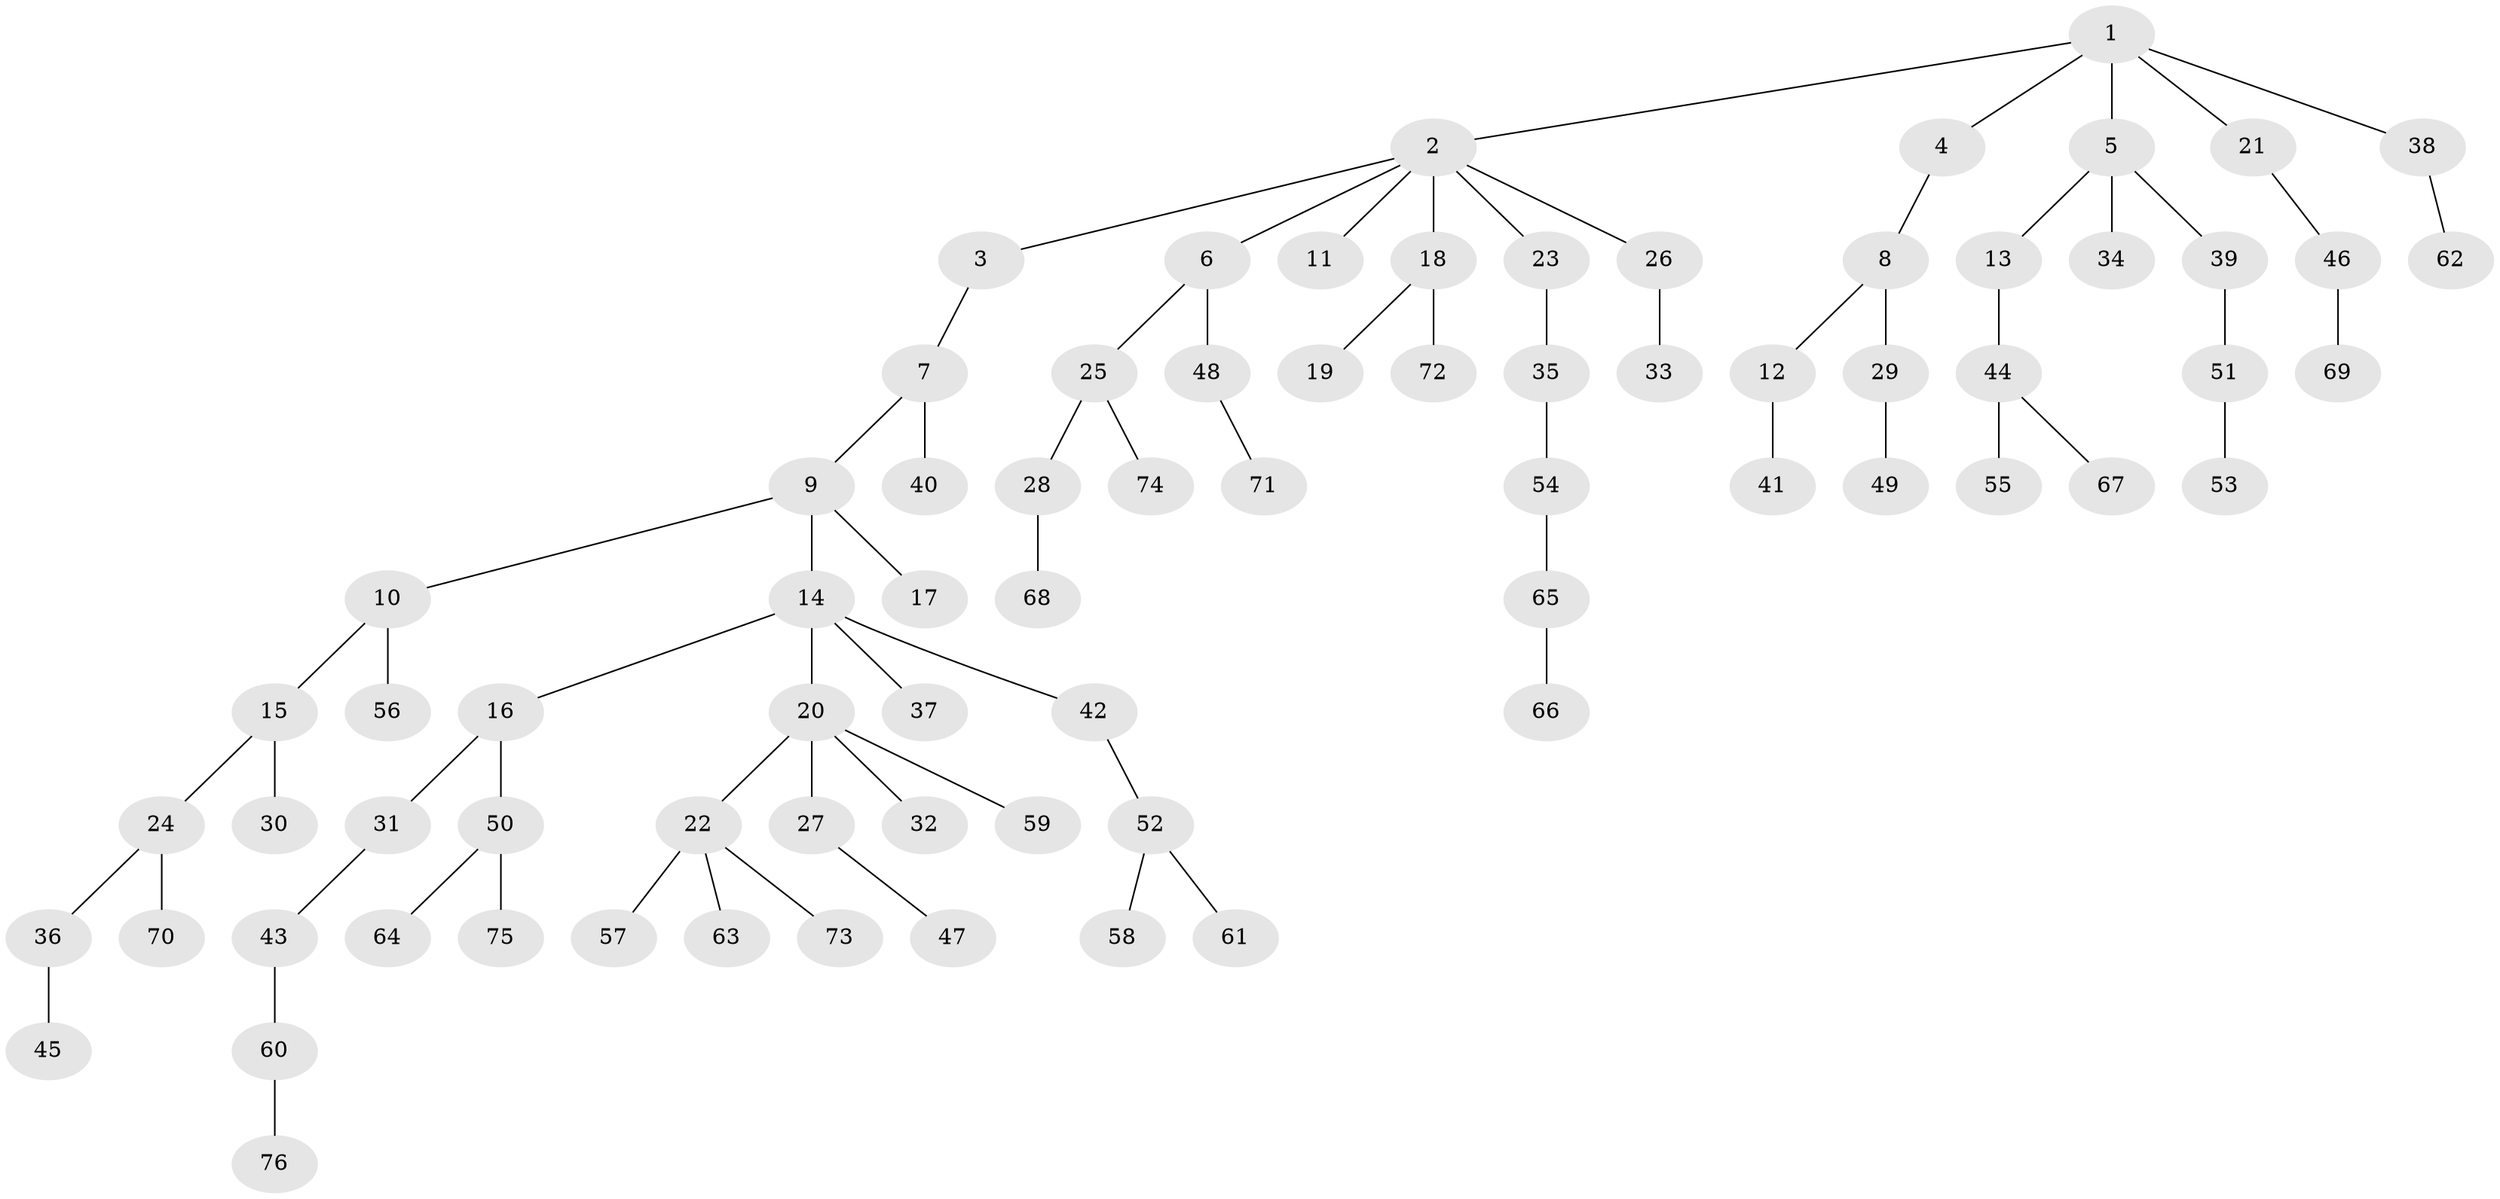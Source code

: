 // Generated by graph-tools (version 1.1) at 2025/15/03/09/25 04:15:33]
// undirected, 76 vertices, 75 edges
graph export_dot {
graph [start="1"]
  node [color=gray90,style=filled];
  1;
  2;
  3;
  4;
  5;
  6;
  7;
  8;
  9;
  10;
  11;
  12;
  13;
  14;
  15;
  16;
  17;
  18;
  19;
  20;
  21;
  22;
  23;
  24;
  25;
  26;
  27;
  28;
  29;
  30;
  31;
  32;
  33;
  34;
  35;
  36;
  37;
  38;
  39;
  40;
  41;
  42;
  43;
  44;
  45;
  46;
  47;
  48;
  49;
  50;
  51;
  52;
  53;
  54;
  55;
  56;
  57;
  58;
  59;
  60;
  61;
  62;
  63;
  64;
  65;
  66;
  67;
  68;
  69;
  70;
  71;
  72;
  73;
  74;
  75;
  76;
  1 -- 2;
  1 -- 4;
  1 -- 5;
  1 -- 21;
  1 -- 38;
  2 -- 3;
  2 -- 6;
  2 -- 11;
  2 -- 18;
  2 -- 23;
  2 -- 26;
  3 -- 7;
  4 -- 8;
  5 -- 13;
  5 -- 34;
  5 -- 39;
  6 -- 25;
  6 -- 48;
  7 -- 9;
  7 -- 40;
  8 -- 12;
  8 -- 29;
  9 -- 10;
  9 -- 14;
  9 -- 17;
  10 -- 15;
  10 -- 56;
  12 -- 41;
  13 -- 44;
  14 -- 16;
  14 -- 20;
  14 -- 37;
  14 -- 42;
  15 -- 24;
  15 -- 30;
  16 -- 31;
  16 -- 50;
  18 -- 19;
  18 -- 72;
  20 -- 22;
  20 -- 27;
  20 -- 32;
  20 -- 59;
  21 -- 46;
  22 -- 57;
  22 -- 63;
  22 -- 73;
  23 -- 35;
  24 -- 36;
  24 -- 70;
  25 -- 28;
  25 -- 74;
  26 -- 33;
  27 -- 47;
  28 -- 68;
  29 -- 49;
  31 -- 43;
  35 -- 54;
  36 -- 45;
  38 -- 62;
  39 -- 51;
  42 -- 52;
  43 -- 60;
  44 -- 55;
  44 -- 67;
  46 -- 69;
  48 -- 71;
  50 -- 64;
  50 -- 75;
  51 -- 53;
  52 -- 58;
  52 -- 61;
  54 -- 65;
  60 -- 76;
  65 -- 66;
}
